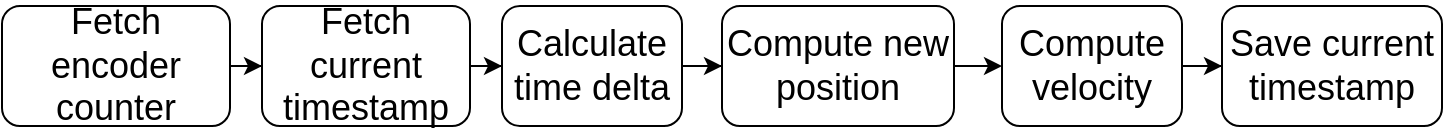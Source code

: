 <mxfile version="15.2.7" type="device"><diagram id="CxrcbjF8v3p458aznHY9" name="Page-1"><mxGraphModel dx="1422" dy="1948" grid="1" gridSize="10" guides="1" tooltips="1" connect="1" arrows="1" fold="1" page="1" pageScale="1" pageWidth="827" pageHeight="1169" math="0" shadow="0"><root><mxCell id="0"/><mxCell id="1" parent="0"/><mxCell id="GaAD5s0zN75M-bs_Hpq9-4" style="edgeStyle=orthogonalEdgeStyle;rounded=0;orthogonalLoop=1;jettySize=auto;html=1;fontSize=18;" edge="1" parent="1" source="GaAD5s0zN75M-bs_Hpq9-2" target="GaAD5s0zN75M-bs_Hpq9-3"><mxGeometry relative="1" as="geometry"/></mxCell><mxCell id="GaAD5s0zN75M-bs_Hpq9-2" value="Fetch encoder counter" style="rounded=1;whiteSpace=wrap;html=1;fontSize=18;" vertex="1" parent="1"><mxGeometry x="60" y="-1110" width="114" height="60" as="geometry"/></mxCell><mxCell id="GaAD5s0zN75M-bs_Hpq9-6" style="edgeStyle=orthogonalEdgeStyle;rounded=0;orthogonalLoop=1;jettySize=auto;html=1;fontSize=18;" edge="1" parent="1" source="GaAD5s0zN75M-bs_Hpq9-3" target="GaAD5s0zN75M-bs_Hpq9-5"><mxGeometry relative="1" as="geometry"/></mxCell><mxCell id="GaAD5s0zN75M-bs_Hpq9-3" value="&lt;div style=&quot;font-size: 18px;&quot;&gt;Fetch current timestamp&lt;br style=&quot;font-size: 18px;&quot;&gt;&lt;/div&gt;" style="rounded=1;whiteSpace=wrap;html=1;fontSize=18;" vertex="1" parent="1"><mxGeometry x="190" y="-1110" width="104" height="60" as="geometry"/></mxCell><mxCell id="GaAD5s0zN75M-bs_Hpq9-8" style="edgeStyle=orthogonalEdgeStyle;rounded=0;orthogonalLoop=1;jettySize=auto;html=1;fontSize=18;" edge="1" parent="1" source="GaAD5s0zN75M-bs_Hpq9-5" target="GaAD5s0zN75M-bs_Hpq9-7"><mxGeometry relative="1" as="geometry"/></mxCell><mxCell id="GaAD5s0zN75M-bs_Hpq9-5" value="Calculate time delta" style="rounded=1;whiteSpace=wrap;html=1;fontSize=18;" vertex="1" parent="1"><mxGeometry x="310" y="-1110" width="90" height="60" as="geometry"/></mxCell><mxCell id="GaAD5s0zN75M-bs_Hpq9-11" style="edgeStyle=orthogonalEdgeStyle;rounded=0;orthogonalLoop=1;jettySize=auto;html=1;fontSize=18;" edge="1" parent="1" source="GaAD5s0zN75M-bs_Hpq9-7" target="GaAD5s0zN75M-bs_Hpq9-9"><mxGeometry relative="1" as="geometry"/></mxCell><mxCell id="GaAD5s0zN75M-bs_Hpq9-7" value="Compute new position" style="rounded=1;whiteSpace=wrap;html=1;fontSize=18;" vertex="1" parent="1"><mxGeometry x="420" y="-1110" width="116" height="60" as="geometry"/></mxCell><mxCell id="GaAD5s0zN75M-bs_Hpq9-12" style="edgeStyle=orthogonalEdgeStyle;rounded=0;orthogonalLoop=1;jettySize=auto;html=1;fontSize=18;" edge="1" parent="1" source="GaAD5s0zN75M-bs_Hpq9-9" target="GaAD5s0zN75M-bs_Hpq9-10"><mxGeometry relative="1" as="geometry"/></mxCell><mxCell id="GaAD5s0zN75M-bs_Hpq9-9" value="Compute velocity" style="rounded=1;whiteSpace=wrap;html=1;fontSize=18;" vertex="1" parent="1"><mxGeometry x="560" y="-1110" width="90" height="60" as="geometry"/></mxCell><mxCell id="GaAD5s0zN75M-bs_Hpq9-10" value="Save current timestamp" style="rounded=1;whiteSpace=wrap;html=1;fontSize=18;" vertex="1" parent="1"><mxGeometry x="670" y="-1110" width="110" height="60" as="geometry"/></mxCell></root></mxGraphModel></diagram></mxfile>